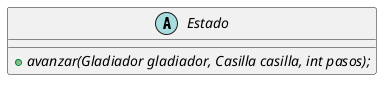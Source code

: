 @startuml
abstract class Estado {
    {abstract} + avanzar(Gladiador gladiador, Casilla casilla, int pasos);
}
@enduml